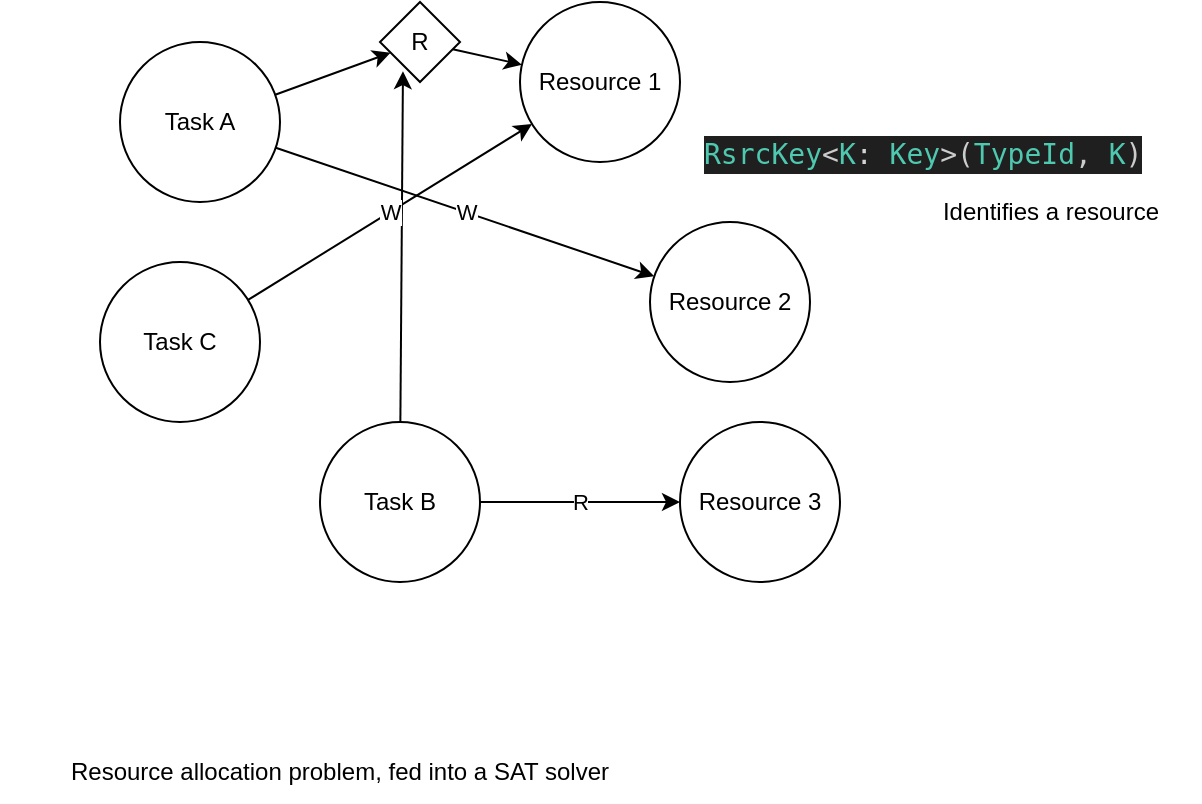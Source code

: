 <mxfile>
    <diagram id="WecsAwRJTlbUpiN3z00b" name="Page-1">
        <mxGraphModel dx="782" dy="869" grid="1" gridSize="10" guides="1" tooltips="1" connect="1" arrows="1" fold="1" page="1" pageScale="1" pageWidth="850" pageHeight="1100" math="0" shadow="0">
            <root>
                <mxCell id="0"/>
                <mxCell id="1" parent="0"/>
                <mxCell id="8" value="W" style="edgeStyle=none;html=1;" parent="1" source="2" target="5" edge="1">
                    <mxGeometry relative="1" as="geometry"/>
                </mxCell>
                <mxCell id="15" style="edgeStyle=none;html=1;" parent="1" source="2" target="13" edge="1">
                    <mxGeometry relative="1" as="geometry"/>
                </mxCell>
                <mxCell id="2" value="Task A" style="ellipse;whiteSpace=wrap;html=1;aspect=fixed;" parent="1" vertex="1">
                    <mxGeometry x="120" y="210" width="80" height="80" as="geometry"/>
                </mxCell>
                <mxCell id="10" value="R" style="edgeStyle=none;html=1;" parent="1" source="3" target="6" edge="1">
                    <mxGeometry relative="1" as="geometry"/>
                </mxCell>
                <mxCell id="14" style="edgeStyle=none;html=1;entryX=0.287;entryY=0.865;entryDx=0;entryDy=0;entryPerimeter=0;" parent="1" source="3" target="13" edge="1">
                    <mxGeometry relative="1" as="geometry"/>
                </mxCell>
                <mxCell id="3" value="Task B" style="ellipse;whiteSpace=wrap;html=1;aspect=fixed;" parent="1" vertex="1">
                    <mxGeometry x="220" y="400" width="80" height="80" as="geometry"/>
                </mxCell>
                <mxCell id="4" value="Resource 1" style="ellipse;whiteSpace=wrap;html=1;aspect=fixed;" parent="1" vertex="1">
                    <mxGeometry x="320" y="190" width="80" height="80" as="geometry"/>
                </mxCell>
                <mxCell id="5" value="Resource 2" style="ellipse;whiteSpace=wrap;html=1;aspect=fixed;" parent="1" vertex="1">
                    <mxGeometry x="385" y="300" width="80" height="80" as="geometry"/>
                </mxCell>
                <mxCell id="6" value="Resource 3" style="ellipse;whiteSpace=wrap;html=1;aspect=fixed;" parent="1" vertex="1">
                    <mxGeometry x="400" y="400" width="80" height="80" as="geometry"/>
                </mxCell>
                <mxCell id="16" style="edgeStyle=none;html=1;" parent="1" source="13" target="4" edge="1">
                    <mxGeometry relative="1" as="geometry"/>
                </mxCell>
                <mxCell id="13" value="R" style="rhombus;whiteSpace=wrap;html=1;" parent="1" vertex="1">
                    <mxGeometry x="250" y="190" width="40" height="40" as="geometry"/>
                </mxCell>
                <mxCell id="17" value="Resource allocation problem, fed into a SAT solver" style="text;html=1;strokeColor=none;fillColor=none;align=center;verticalAlign=middle;whiteSpace=wrap;rounded=0;" parent="1" vertex="1">
                    <mxGeometry x="60" y="560" width="340" height="30" as="geometry"/>
                </mxCell>
                <mxCell id="18" value="&lt;div style=&quot;color: rgb(204, 204, 204); background-color: rgb(31, 31, 31); font-family: &amp;quot;Droid Sans Mono&amp;quot;, &amp;quot;monospace&amp;quot;, monospace; font-weight: normal; font-size: 14px; line-height: 19px;&quot;&gt;&lt;div&gt;&lt;span style=&quot;color: #4ec9b0;&quot;&gt;RsrcKey&lt;/span&gt;&lt;span style=&quot;color: #cccccc;&quot;&gt;&amp;lt;&lt;/span&gt;&lt;span style=&quot;color: #4ec9b0;&quot;&gt;K&lt;/span&gt;&lt;span style=&quot;color: #d4d4d4;&quot;&gt;:&lt;/span&gt;&lt;span style=&quot;color: #cccccc;&quot;&gt; &lt;/span&gt;&lt;span style=&quot;color: #4ec9b0;&quot;&gt;Key&lt;/span&gt;&lt;span style=&quot;color: #cccccc;&quot;&gt;&amp;gt;(&lt;/span&gt;&lt;span style=&quot;color: #4ec9b0;&quot;&gt;TypeId&lt;/span&gt;&lt;span style=&quot;color: #cccccc;&quot;&gt;, &lt;/span&gt;&lt;span style=&quot;color: #4ec9b0;&quot;&gt;K&lt;/span&gt;&lt;span style=&quot;color: #cccccc;&quot;&gt;)&lt;/span&gt;&lt;/div&gt;&lt;/div&gt;" style="text;whiteSpace=wrap;html=1;" parent="1" vertex="1">
                    <mxGeometry x="410" y="250" width="250" height="40" as="geometry"/>
                </mxCell>
                <mxCell id="22" value="Identifies a resource" style="text;html=1;align=center;verticalAlign=middle;resizable=0;points=[];autosize=1;strokeColor=none;fillColor=none;" parent="1" vertex="1">
                    <mxGeometry x="520" y="280" width="130" height="30" as="geometry"/>
                </mxCell>
                <mxCell id="26" value="W" style="edgeStyle=none;html=1;" edge="1" parent="1" source="25" target="4">
                    <mxGeometry relative="1" as="geometry"/>
                </mxCell>
                <mxCell id="25" value="Task C" style="ellipse;whiteSpace=wrap;html=1;aspect=fixed;" vertex="1" parent="1">
                    <mxGeometry x="110" y="320" width="80" height="80" as="geometry"/>
                </mxCell>
            </root>
        </mxGraphModel>
    </diagram>
</mxfile>